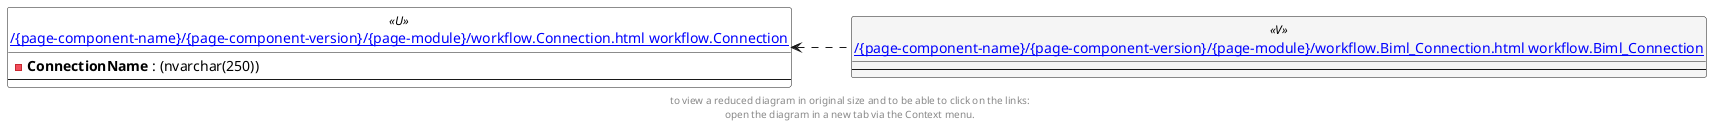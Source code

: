 @startuml
left to right direction
'top to bottom direction
hide circle
'avoide "." issues:
set namespaceSeparator none


skinparam class {
  BackgroundColor White
  BackgroundColor<<FN>> Yellow
  BackgroundColor<<FS>> Yellow
  BackgroundColor<<FT>> LightGray
  BackgroundColor<<IF>> Yellow
  BackgroundColor<<IS>> Yellow
  BackgroundColor<<P>> Aqua
  BackgroundColor<<PC>> Aqua
  BackgroundColor<<SN>> Yellow
  BackgroundColor<<SO>> SlateBlue
  BackgroundColor<<TF>> LightGray
  BackgroundColor<<TR>> Tomato
  BackgroundColor<<U>> White
  BackgroundColor<<V>> WhiteSmoke
  BackgroundColor<<X>> Aqua
}


entity "[[{site-url}/{page-component-name}/{page-component-version}/{page-module}/workflow.Biml_Connection.html workflow.Biml_Connection]]" as workflow.Biml_Connection << V >> {
  --
}

entity "[[{site-url}/{page-component-name}/{page-component-version}/{page-module}/workflow.Connection.html workflow.Connection]]" as workflow.Connection << U >> {
  - **ConnectionName** : (nvarchar(250))
  --
}

workflow.Connection <.. workflow.Biml_Connection
footer
to view a reduced diagram in original size and to be able to click on the links:
open the diagram in a new tab via the Context menu.
end footer

@enduml

